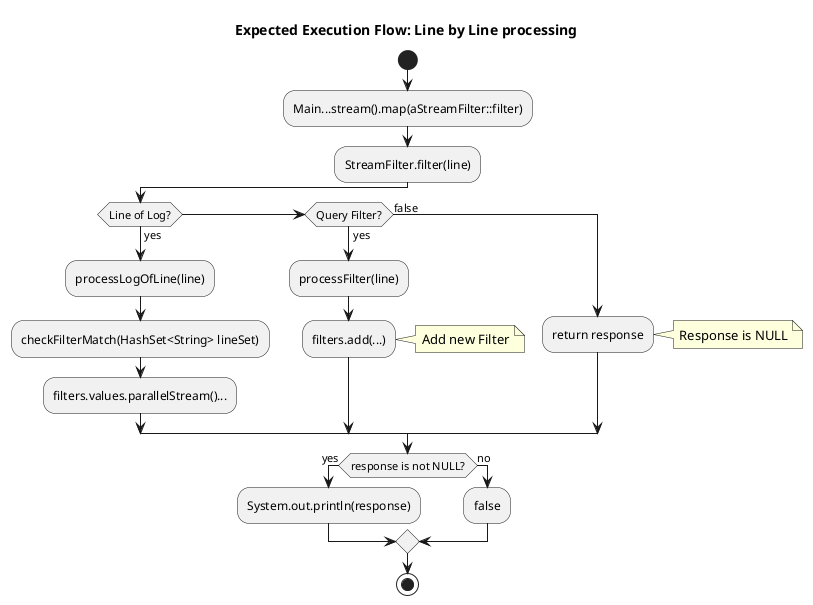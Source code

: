 @startuml
'https://plantuml.com/activity-diagram-beta
title "Expected Execution Flow: Line by Line processing"

start
:Main...stream().map(aStreamFilter::filter);

:StreamFilter.filter(line);
if (Line of Log?) is (yes) then
  :processLogOfLine(line);
  :checkFilterMatch(HashSet<String> lineSet);
  :filters.values.parallelStream()...;
else if (Query Filter?) is (yes) then
  :processFilter(line);
  :filters.add(...);
  note right
  Add new Filter
  end note
else (false)
    :return response;
  note right
  Response is NULL
  end note
endif

if (response is not NULL?) is (yes) then
  :System.out.println(response);
else (no)
  :false;
endif

stop

@enduml
